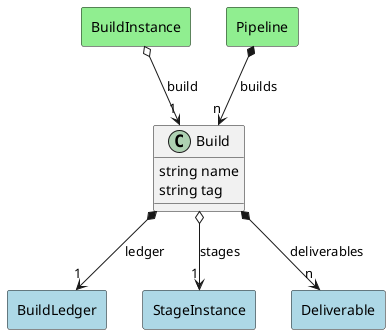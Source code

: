 @startuml

class "Build" as Model {
 string name
 string tag

 
}

rectangle "BuildLedger" as BuildLedger #lightblue {
}

Model *--> "1" BuildLedger : ledger


rectangle "StageInstance" as StageInstance #lightblue {
}

Model o--> "1" StageInstance : stages


rectangle "Deliverable" as Deliverable #lightblue {
}

Model *--> "n" Deliverable : deliverables




    rectangle "BuildInstance" as BuildInstance #lightgreen {
    }
    
        BuildInstance   o--> "1" Model : "build"
    
    rectangle "Pipeline" as Pipeline #lightgreen {
    }
    
        Pipeline   *--> "n" Model : "builds"
    

@enduml
